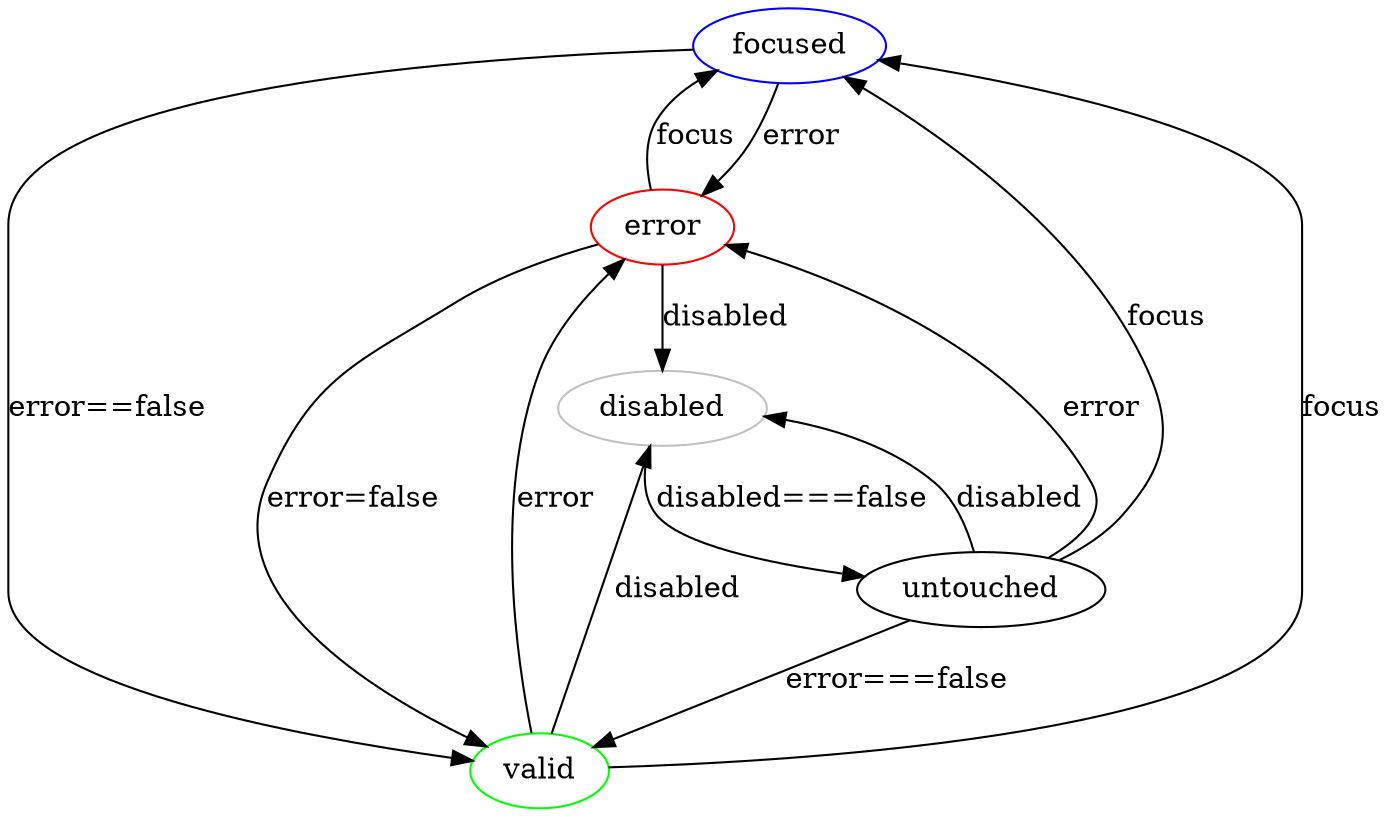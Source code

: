 digraph G {
    "focused" [color=blue]
    "error" [color=red]
    "valid" [color=green]
    "untouched"
    "disabled" [color=grey]
    "untouched" -> "focused" [label="focus"]
    "untouched" -> "valid" [label="error===false"];
    "untouched" -> "error" [label="error"];
    "untouched" -> "disabled" [label="disabled"];
    "focused" -> "error" [label="error"];
    "focused" -> "valid" [label="error==false"];
    "error" -> "focused" [label="focus"]
    "error" -> "valid" [label="error=false"]
    "error" -> "disabled" [label="disabled"];
    "valid" -> "disabled" [label="disabled"];
    "valid" -> "error" [label="error"]
    "valid" -> "focused" [label="focus"]
    "disabled" -> "untouched" [label="disabled===false"]
}

